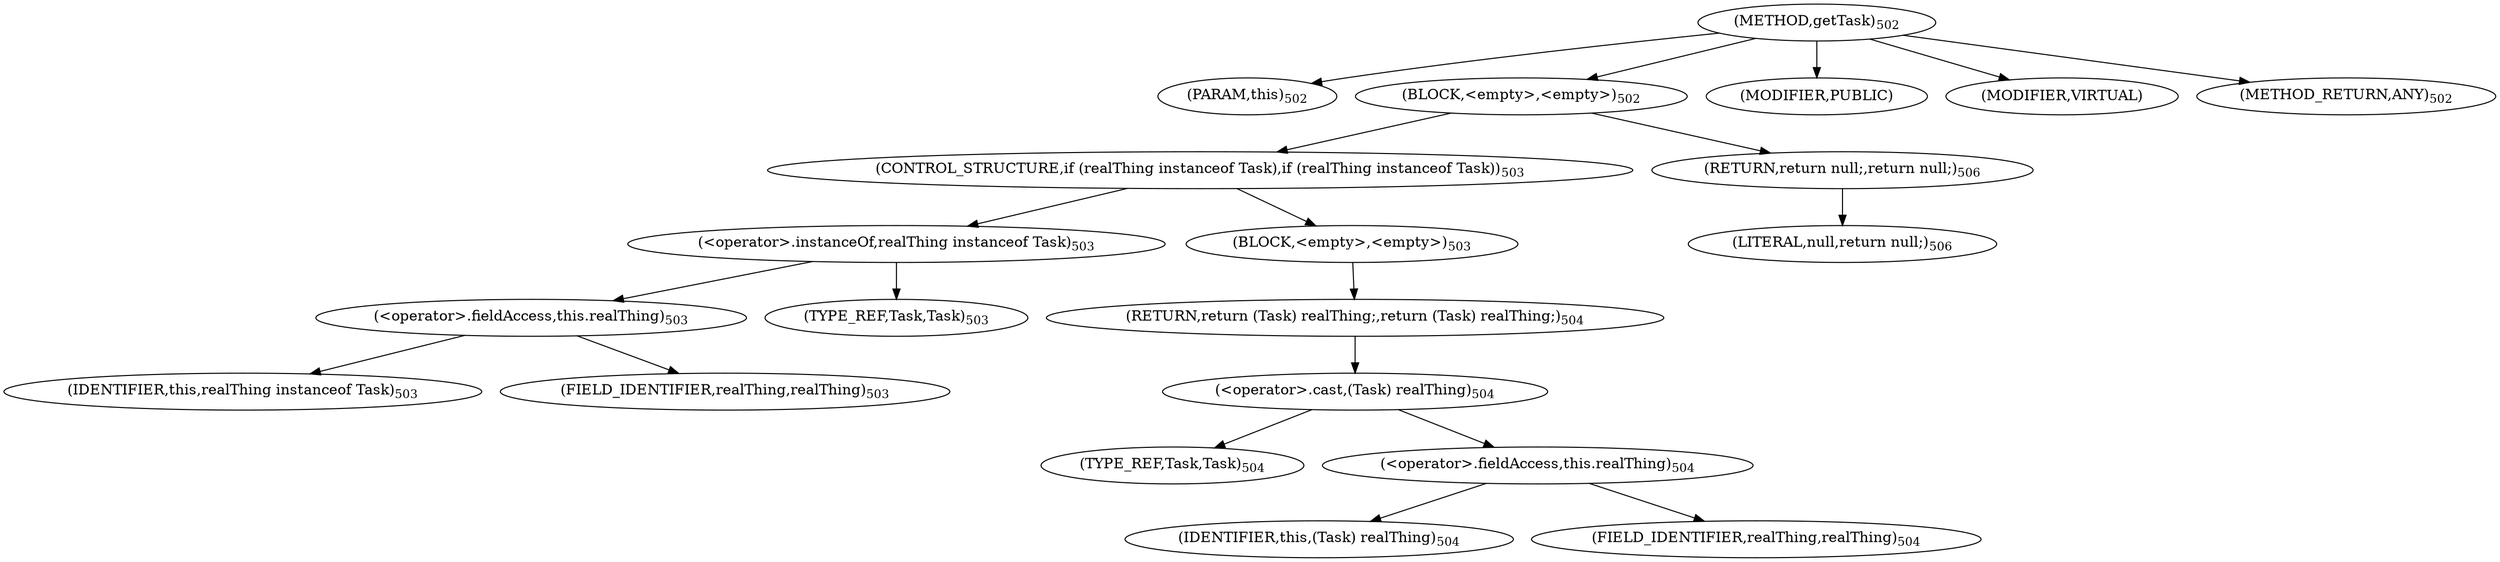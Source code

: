 digraph "getTask" {  
"944" [label = <(METHOD,getTask)<SUB>502</SUB>> ]
"945" [label = <(PARAM,this)<SUB>502</SUB>> ]
"946" [label = <(BLOCK,&lt;empty&gt;,&lt;empty&gt;)<SUB>502</SUB>> ]
"947" [label = <(CONTROL_STRUCTURE,if (realThing instanceof Task),if (realThing instanceof Task))<SUB>503</SUB>> ]
"948" [label = <(&lt;operator&gt;.instanceOf,realThing instanceof Task)<SUB>503</SUB>> ]
"949" [label = <(&lt;operator&gt;.fieldAccess,this.realThing)<SUB>503</SUB>> ]
"950" [label = <(IDENTIFIER,this,realThing instanceof Task)<SUB>503</SUB>> ]
"951" [label = <(FIELD_IDENTIFIER,realThing,realThing)<SUB>503</SUB>> ]
"952" [label = <(TYPE_REF,Task,Task)<SUB>503</SUB>> ]
"953" [label = <(BLOCK,&lt;empty&gt;,&lt;empty&gt;)<SUB>503</SUB>> ]
"954" [label = <(RETURN,return (Task) realThing;,return (Task) realThing;)<SUB>504</SUB>> ]
"955" [label = <(&lt;operator&gt;.cast,(Task) realThing)<SUB>504</SUB>> ]
"956" [label = <(TYPE_REF,Task,Task)<SUB>504</SUB>> ]
"957" [label = <(&lt;operator&gt;.fieldAccess,this.realThing)<SUB>504</SUB>> ]
"958" [label = <(IDENTIFIER,this,(Task) realThing)<SUB>504</SUB>> ]
"959" [label = <(FIELD_IDENTIFIER,realThing,realThing)<SUB>504</SUB>> ]
"960" [label = <(RETURN,return null;,return null;)<SUB>506</SUB>> ]
"961" [label = <(LITERAL,null,return null;)<SUB>506</SUB>> ]
"962" [label = <(MODIFIER,PUBLIC)> ]
"963" [label = <(MODIFIER,VIRTUAL)> ]
"964" [label = <(METHOD_RETURN,ANY)<SUB>502</SUB>> ]
  "944" -> "945" 
  "944" -> "946" 
  "944" -> "962" 
  "944" -> "963" 
  "944" -> "964" 
  "946" -> "947" 
  "946" -> "960" 
  "947" -> "948" 
  "947" -> "953" 
  "948" -> "949" 
  "948" -> "952" 
  "949" -> "950" 
  "949" -> "951" 
  "953" -> "954" 
  "954" -> "955" 
  "955" -> "956" 
  "955" -> "957" 
  "957" -> "958" 
  "957" -> "959" 
  "960" -> "961" 
}
